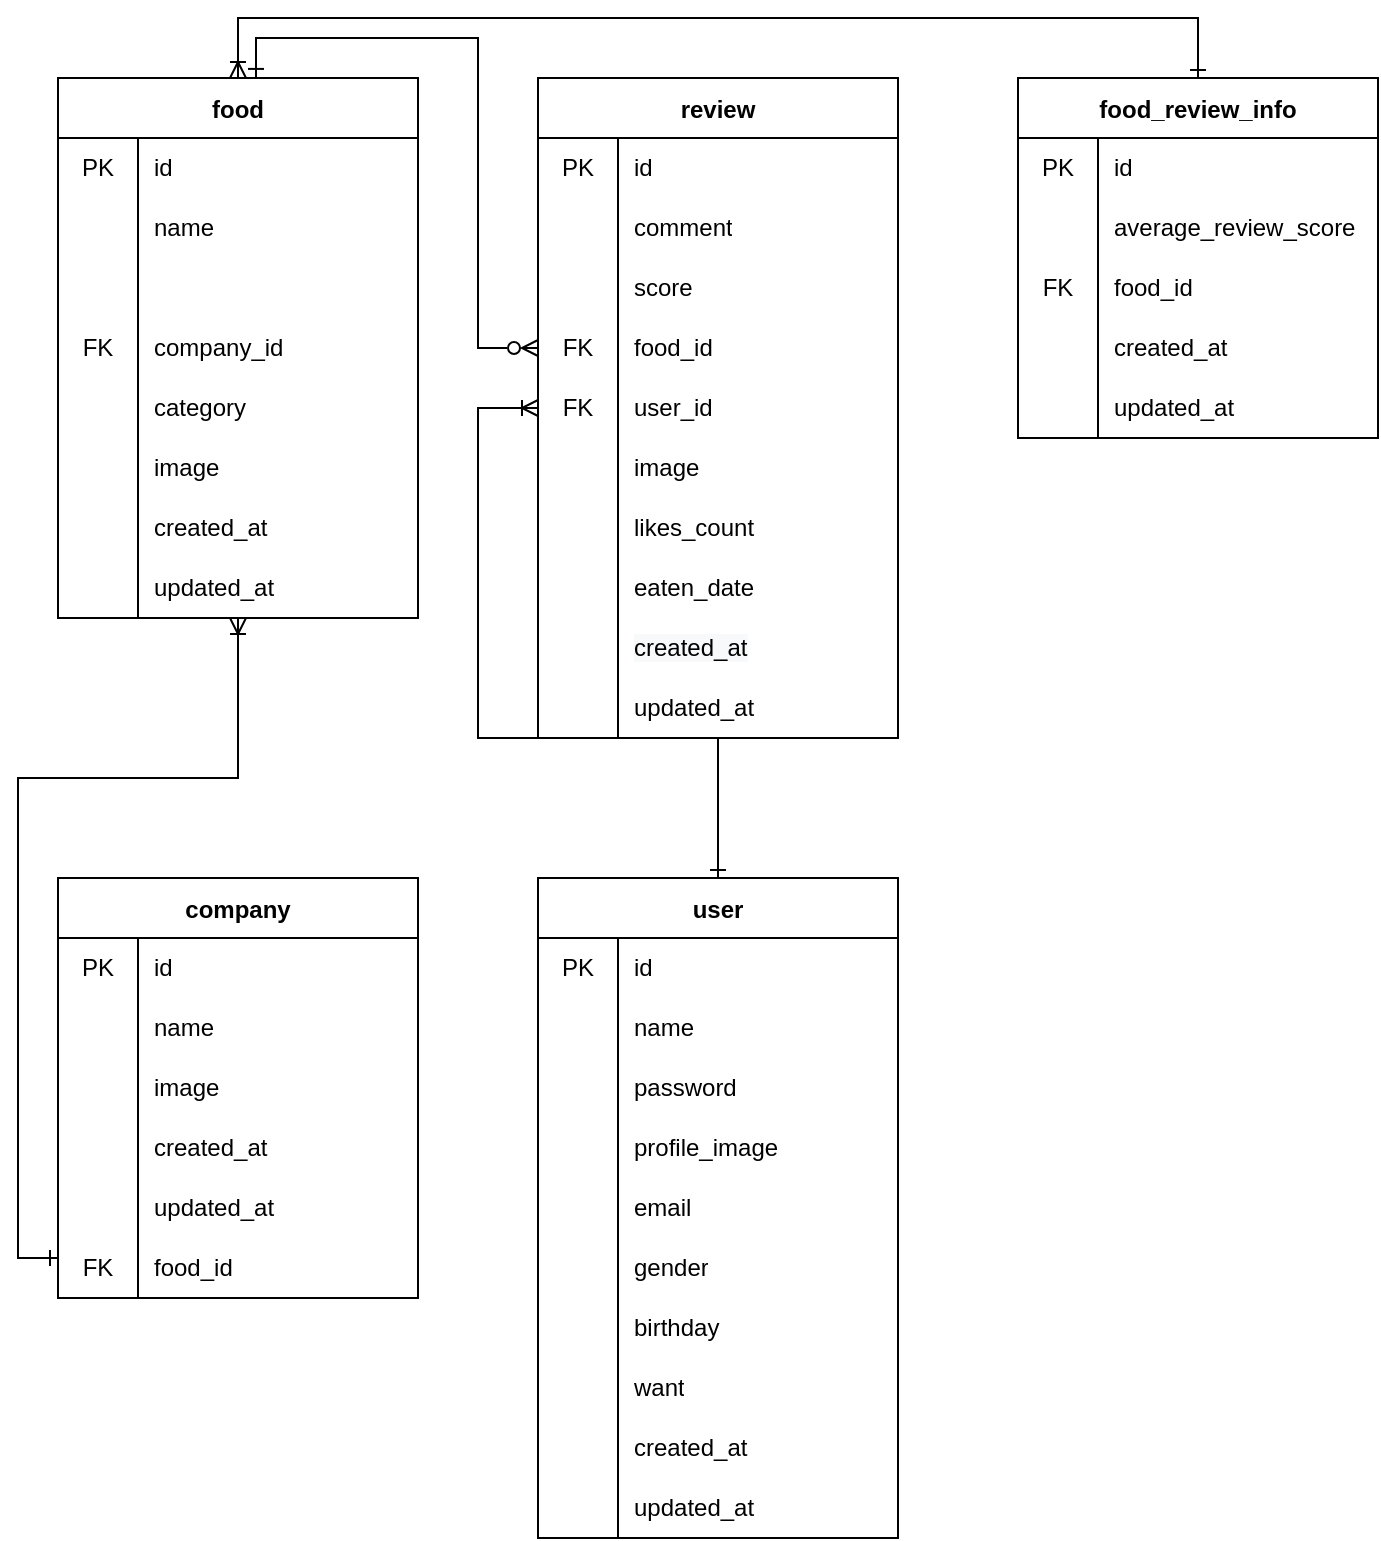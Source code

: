 <mxfile>
    <diagram id="VtJQWgpLsLwjE4KGyv9r" name="페이지-1">
        <mxGraphModel dx="1076" dy="800" grid="1" gridSize="10" guides="1" tooltips="1" connect="1" arrows="1" fold="1" page="1" pageScale="1" pageWidth="1169" pageHeight="827" background="none" math="0" shadow="0">
            <root>
                <mxCell id="0"/>
                <mxCell id="1" parent="0"/>
                <mxCell id="TjO5_9sS9XQUn8M-0InC-188" style="edgeStyle=orthogonalEdgeStyle;rounded=0;orthogonalLoop=1;jettySize=auto;html=1;entryX=0;entryY=0.333;entryDx=0;entryDy=0;entryPerimeter=0;startArrow=ERoneToMany;startFill=0;endArrow=ERone;endFill=0;" parent="1" source="TjO5_9sS9XQUn8M-0InC-1" target="TjO5_9sS9XQUn8M-0InC-67" edge="1">
                    <mxGeometry relative="1" as="geometry">
                        <Array as="points">
                            <mxPoint x="150" y="420"/>
                            <mxPoint x="40" y="420"/>
                            <mxPoint x="40" y="660"/>
                        </Array>
                    </mxGeometry>
                </mxCell>
                <mxCell id="TjO5_9sS9XQUn8M-0InC-189" style="edgeStyle=orthogonalEdgeStyle;rounded=0;orthogonalLoop=1;jettySize=auto;html=1;entryX=0.5;entryY=0;entryDx=0;entryDy=0;startArrow=ERoneToMany;startFill=0;endArrow=ERone;endFill=0;" parent="1" source="TjO5_9sS9XQUn8M-0InC-1" target="TjO5_9sS9XQUn8M-0InC-157" edge="1">
                    <mxGeometry relative="1" as="geometry">
                        <Array as="points">
                            <mxPoint x="150" y="40"/>
                            <mxPoint x="630" y="40"/>
                        </Array>
                    </mxGeometry>
                </mxCell>
                <mxCell id="TjO5_9sS9XQUn8M-0InC-1" value="food" style="shape=table;startSize=30;container=1;collapsible=0;childLayout=tableLayout;fixedRows=1;rowLines=0;fontStyle=1;" parent="1" vertex="1">
                    <mxGeometry x="60" y="70" width="180" height="270" as="geometry"/>
                </mxCell>
                <mxCell id="TjO5_9sS9XQUn8M-0InC-2" value="" style="shape=tableRow;horizontal=0;startSize=0;swimlaneHead=0;swimlaneBody=0;top=0;left=0;bottom=0;right=0;collapsible=0;dropTarget=0;fillColor=none;points=[[0,0.5],[1,0.5]];portConstraint=eastwest;" parent="TjO5_9sS9XQUn8M-0InC-1" vertex="1">
                    <mxGeometry y="30" width="180" height="30" as="geometry"/>
                </mxCell>
                <mxCell id="TjO5_9sS9XQUn8M-0InC-3" value="PK" style="shape=partialRectangle;html=1;whiteSpace=wrap;connectable=0;fillColor=none;top=0;left=0;bottom=0;right=0;overflow=hidden;pointerEvents=1;" parent="TjO5_9sS9XQUn8M-0InC-2" vertex="1">
                    <mxGeometry width="40" height="30" as="geometry">
                        <mxRectangle width="40" height="30" as="alternateBounds"/>
                    </mxGeometry>
                </mxCell>
                <mxCell id="TjO5_9sS9XQUn8M-0InC-4" value="id" style="shape=partialRectangle;html=1;whiteSpace=wrap;connectable=0;fillColor=none;top=0;left=0;bottom=0;right=0;align=left;spacingLeft=6;overflow=hidden;" parent="TjO5_9sS9XQUn8M-0InC-2" vertex="1">
                    <mxGeometry x="40" width="140" height="30" as="geometry">
                        <mxRectangle width="140" height="30" as="alternateBounds"/>
                    </mxGeometry>
                </mxCell>
                <mxCell id="TjO5_9sS9XQUn8M-0InC-5" value="" style="shape=tableRow;horizontal=0;startSize=0;swimlaneHead=0;swimlaneBody=0;top=0;left=0;bottom=0;right=0;collapsible=0;dropTarget=0;fillColor=none;points=[[0,0.5],[1,0.5]];portConstraint=eastwest;" parent="TjO5_9sS9XQUn8M-0InC-1" vertex="1">
                    <mxGeometry y="60" width="180" height="30" as="geometry"/>
                </mxCell>
                <mxCell id="TjO5_9sS9XQUn8M-0InC-6" value="" style="shape=partialRectangle;html=1;whiteSpace=wrap;connectable=0;fillColor=none;top=0;left=0;bottom=0;right=0;overflow=hidden;" parent="TjO5_9sS9XQUn8M-0InC-5" vertex="1">
                    <mxGeometry width="40" height="30" as="geometry">
                        <mxRectangle width="40" height="30" as="alternateBounds"/>
                    </mxGeometry>
                </mxCell>
                <mxCell id="TjO5_9sS9XQUn8M-0InC-7" value="name" style="shape=partialRectangle;html=1;whiteSpace=wrap;connectable=0;fillColor=none;top=0;left=0;bottom=0;right=0;align=left;spacingLeft=6;overflow=hidden;" parent="TjO5_9sS9XQUn8M-0InC-5" vertex="1">
                    <mxGeometry x="40" width="140" height="30" as="geometry">
                        <mxRectangle width="140" height="30" as="alternateBounds"/>
                    </mxGeometry>
                </mxCell>
                <mxCell id="TjO5_9sS9XQUn8M-0InC-8" value="" style="shape=tableRow;horizontal=0;startSize=0;swimlaneHead=0;swimlaneBody=0;top=0;left=0;bottom=0;right=0;collapsible=0;dropTarget=0;fillColor=none;points=[[0,0.5],[1,0.5]];portConstraint=eastwest;" parent="TjO5_9sS9XQUn8M-0InC-1" vertex="1">
                    <mxGeometry y="90" width="180" height="30" as="geometry"/>
                </mxCell>
                <mxCell id="TjO5_9sS9XQUn8M-0InC-9" value="" style="shape=partialRectangle;html=1;whiteSpace=wrap;connectable=0;fillColor=none;top=0;left=0;bottom=0;right=0;overflow=hidden;" parent="TjO5_9sS9XQUn8M-0InC-8" vertex="1">
                    <mxGeometry width="40" height="30" as="geometry">
                        <mxRectangle width="40" height="30" as="alternateBounds"/>
                    </mxGeometry>
                </mxCell>
                <mxCell id="TjO5_9sS9XQUn8M-0InC-10" value="" style="shape=partialRectangle;html=1;whiteSpace=wrap;connectable=0;fillColor=none;top=0;left=0;bottom=0;right=0;align=left;spacingLeft=6;overflow=hidden;" parent="TjO5_9sS9XQUn8M-0InC-8" vertex="1">
                    <mxGeometry x="40" width="140" height="30" as="geometry">
                        <mxRectangle width="140" height="30" as="alternateBounds"/>
                    </mxGeometry>
                </mxCell>
                <mxCell id="TjO5_9sS9XQUn8M-0InC-70" style="shape=tableRow;horizontal=0;startSize=0;swimlaneHead=0;swimlaneBody=0;top=0;left=0;bottom=0;right=0;collapsible=0;dropTarget=0;fillColor=none;points=[[0,0.5],[1,0.5]];portConstraint=eastwest;" parent="TjO5_9sS9XQUn8M-0InC-1" vertex="1">
                    <mxGeometry y="120" width="180" height="30" as="geometry"/>
                </mxCell>
                <mxCell id="TjO5_9sS9XQUn8M-0InC-71" value="FK" style="shape=partialRectangle;html=1;whiteSpace=wrap;connectable=0;fillColor=none;top=0;left=0;bottom=0;right=0;overflow=hidden;" parent="TjO5_9sS9XQUn8M-0InC-70" vertex="1">
                    <mxGeometry width="40" height="30" as="geometry">
                        <mxRectangle width="40" height="30" as="alternateBounds"/>
                    </mxGeometry>
                </mxCell>
                <mxCell id="TjO5_9sS9XQUn8M-0InC-72" value="company_id" style="shape=partialRectangle;html=1;whiteSpace=wrap;connectable=0;fillColor=none;top=0;left=0;bottom=0;right=0;align=left;spacingLeft=6;overflow=hidden;" parent="TjO5_9sS9XQUn8M-0InC-70" vertex="1">
                    <mxGeometry x="40" width="140" height="30" as="geometry">
                        <mxRectangle width="140" height="30" as="alternateBounds"/>
                    </mxGeometry>
                </mxCell>
                <mxCell id="TjO5_9sS9XQUn8M-0InC-148" style="shape=tableRow;horizontal=0;startSize=0;swimlaneHead=0;swimlaneBody=0;top=0;left=0;bottom=0;right=0;collapsible=0;dropTarget=0;fillColor=none;points=[[0,0.5],[1,0.5]];portConstraint=eastwest;" parent="TjO5_9sS9XQUn8M-0InC-1" vertex="1">
                    <mxGeometry y="150" width="180" height="30" as="geometry"/>
                </mxCell>
                <mxCell id="TjO5_9sS9XQUn8M-0InC-149" style="shape=partialRectangle;html=1;whiteSpace=wrap;connectable=0;fillColor=none;top=0;left=0;bottom=0;right=0;overflow=hidden;" parent="TjO5_9sS9XQUn8M-0InC-148" vertex="1">
                    <mxGeometry width="40" height="30" as="geometry">
                        <mxRectangle width="40" height="30" as="alternateBounds"/>
                    </mxGeometry>
                </mxCell>
                <mxCell id="TjO5_9sS9XQUn8M-0InC-150" value="category" style="shape=partialRectangle;html=1;whiteSpace=wrap;connectable=0;fillColor=none;top=0;left=0;bottom=0;right=0;align=left;spacingLeft=6;overflow=hidden;" parent="TjO5_9sS9XQUn8M-0InC-148" vertex="1">
                    <mxGeometry x="40" width="140" height="30" as="geometry">
                        <mxRectangle width="140" height="30" as="alternateBounds"/>
                    </mxGeometry>
                </mxCell>
                <mxCell id="TjO5_9sS9XQUn8M-0InC-39" style="shape=tableRow;horizontal=0;startSize=0;swimlaneHead=0;swimlaneBody=0;top=0;left=0;bottom=0;right=0;collapsible=0;dropTarget=0;fillColor=none;points=[[0,0.5],[1,0.5]];portConstraint=eastwest;" parent="TjO5_9sS9XQUn8M-0InC-1" vertex="1">
                    <mxGeometry y="180" width="180" height="30" as="geometry"/>
                </mxCell>
                <mxCell id="TjO5_9sS9XQUn8M-0InC-40" style="shape=partialRectangle;html=1;whiteSpace=wrap;connectable=0;fillColor=none;top=0;left=0;bottom=0;right=0;overflow=hidden;" parent="TjO5_9sS9XQUn8M-0InC-39" vertex="1">
                    <mxGeometry width="40" height="30" as="geometry">
                        <mxRectangle width="40" height="30" as="alternateBounds"/>
                    </mxGeometry>
                </mxCell>
                <mxCell id="TjO5_9sS9XQUn8M-0InC-41" value="image" style="shape=partialRectangle;html=1;whiteSpace=wrap;connectable=0;fillColor=none;top=0;left=0;bottom=0;right=0;align=left;spacingLeft=6;overflow=hidden;" parent="TjO5_9sS9XQUn8M-0InC-39" vertex="1">
                    <mxGeometry x="40" width="140" height="30" as="geometry">
                        <mxRectangle width="140" height="30" as="alternateBounds"/>
                    </mxGeometry>
                </mxCell>
                <mxCell id="TjO5_9sS9XQUn8M-0InC-42" style="shape=tableRow;horizontal=0;startSize=0;swimlaneHead=0;swimlaneBody=0;top=0;left=0;bottom=0;right=0;collapsible=0;dropTarget=0;fillColor=none;points=[[0,0.5],[1,0.5]];portConstraint=eastwest;" parent="TjO5_9sS9XQUn8M-0InC-1" vertex="1">
                    <mxGeometry y="210" width="180" height="30" as="geometry"/>
                </mxCell>
                <mxCell id="TjO5_9sS9XQUn8M-0InC-43" style="shape=partialRectangle;html=1;whiteSpace=wrap;connectable=0;fillColor=none;top=0;left=0;bottom=0;right=0;overflow=hidden;" parent="TjO5_9sS9XQUn8M-0InC-42" vertex="1">
                    <mxGeometry width="40" height="30" as="geometry">
                        <mxRectangle width="40" height="30" as="alternateBounds"/>
                    </mxGeometry>
                </mxCell>
                <mxCell id="TjO5_9sS9XQUn8M-0InC-44" value="created_at" style="shape=partialRectangle;html=1;whiteSpace=wrap;connectable=0;fillColor=none;top=0;left=0;bottom=0;right=0;align=left;spacingLeft=6;overflow=hidden;" parent="TjO5_9sS9XQUn8M-0InC-42" vertex="1">
                    <mxGeometry x="40" width="140" height="30" as="geometry">
                        <mxRectangle width="140" height="30" as="alternateBounds"/>
                    </mxGeometry>
                </mxCell>
                <mxCell id="TjO5_9sS9XQUn8M-0InC-45" style="shape=tableRow;horizontal=0;startSize=0;swimlaneHead=0;swimlaneBody=0;top=0;left=0;bottom=0;right=0;collapsible=0;dropTarget=0;fillColor=none;points=[[0,0.5],[1,0.5]];portConstraint=eastwest;" parent="TjO5_9sS9XQUn8M-0InC-1" vertex="1">
                    <mxGeometry y="240" width="180" height="30" as="geometry"/>
                </mxCell>
                <mxCell id="TjO5_9sS9XQUn8M-0InC-46" style="shape=partialRectangle;html=1;whiteSpace=wrap;connectable=0;fillColor=none;top=0;left=0;bottom=0;right=0;overflow=hidden;" parent="TjO5_9sS9XQUn8M-0InC-45" vertex="1">
                    <mxGeometry width="40" height="30" as="geometry">
                        <mxRectangle width="40" height="30" as="alternateBounds"/>
                    </mxGeometry>
                </mxCell>
                <mxCell id="TjO5_9sS9XQUn8M-0InC-47" value="updated_at" style="shape=partialRectangle;html=1;whiteSpace=wrap;connectable=0;fillColor=none;top=0;left=0;bottom=0;right=0;align=left;spacingLeft=6;overflow=hidden;" parent="TjO5_9sS9XQUn8M-0InC-45" vertex="1">
                    <mxGeometry x="40" width="140" height="30" as="geometry">
                        <mxRectangle width="140" height="30" as="alternateBounds"/>
                    </mxGeometry>
                </mxCell>
                <mxCell id="TjO5_9sS9XQUn8M-0InC-36" value="" style="shape=tableRow;horizontal=0;startSize=0;swimlaneHead=0;swimlaneBody=0;top=0;left=0;bottom=0;right=0;collapsible=0;dropTarget=0;fillColor=none;points=[[0,0.5],[1,0.5]];portConstraint=eastwest;" parent="1" vertex="1">
                    <mxGeometry x="300" y="190" width="180" height="30" as="geometry"/>
                </mxCell>
                <mxCell id="TjO5_9sS9XQUn8M-0InC-48" value="company" style="shape=table;startSize=30;container=1;collapsible=0;childLayout=tableLayout;fixedRows=1;rowLines=0;fontStyle=1;" parent="1" vertex="1">
                    <mxGeometry x="60" y="470" width="180" height="210" as="geometry"/>
                </mxCell>
                <mxCell id="TjO5_9sS9XQUn8M-0InC-49" value="" style="shape=tableRow;horizontal=0;startSize=0;swimlaneHead=0;swimlaneBody=0;top=0;left=0;bottom=0;right=0;collapsible=0;dropTarget=0;fillColor=none;points=[[0,0.5],[1,0.5]];portConstraint=eastwest;" parent="TjO5_9sS9XQUn8M-0InC-48" vertex="1">
                    <mxGeometry y="30" width="180" height="30" as="geometry"/>
                </mxCell>
                <mxCell id="TjO5_9sS9XQUn8M-0InC-50" value="PK" style="shape=partialRectangle;html=1;whiteSpace=wrap;connectable=0;fillColor=none;top=0;left=0;bottom=0;right=0;overflow=hidden;pointerEvents=1;" parent="TjO5_9sS9XQUn8M-0InC-49" vertex="1">
                    <mxGeometry width="40" height="30" as="geometry">
                        <mxRectangle width="40" height="30" as="alternateBounds"/>
                    </mxGeometry>
                </mxCell>
                <mxCell id="TjO5_9sS9XQUn8M-0InC-51" value="id" style="shape=partialRectangle;html=1;whiteSpace=wrap;connectable=0;fillColor=none;top=0;left=0;bottom=0;right=0;align=left;spacingLeft=6;overflow=hidden;" parent="TjO5_9sS9XQUn8M-0InC-49" vertex="1">
                    <mxGeometry x="40" width="140" height="30" as="geometry">
                        <mxRectangle width="140" height="30" as="alternateBounds"/>
                    </mxGeometry>
                </mxCell>
                <mxCell id="TjO5_9sS9XQUn8M-0InC-52" value="" style="shape=tableRow;horizontal=0;startSize=0;swimlaneHead=0;swimlaneBody=0;top=0;left=0;bottom=0;right=0;collapsible=0;dropTarget=0;fillColor=none;points=[[0,0.5],[1,0.5]];portConstraint=eastwest;" parent="TjO5_9sS9XQUn8M-0InC-48" vertex="1">
                    <mxGeometry y="60" width="180" height="30" as="geometry"/>
                </mxCell>
                <mxCell id="TjO5_9sS9XQUn8M-0InC-53" value="" style="shape=partialRectangle;html=1;whiteSpace=wrap;connectable=0;fillColor=none;top=0;left=0;bottom=0;right=0;overflow=hidden;" parent="TjO5_9sS9XQUn8M-0InC-52" vertex="1">
                    <mxGeometry width="40" height="30" as="geometry">
                        <mxRectangle width="40" height="30" as="alternateBounds"/>
                    </mxGeometry>
                </mxCell>
                <mxCell id="TjO5_9sS9XQUn8M-0InC-54" value="name" style="shape=partialRectangle;html=1;whiteSpace=wrap;connectable=0;fillColor=none;top=0;left=0;bottom=0;right=0;align=left;spacingLeft=6;overflow=hidden;" parent="TjO5_9sS9XQUn8M-0InC-52" vertex="1">
                    <mxGeometry x="40" width="140" height="30" as="geometry">
                        <mxRectangle width="140" height="30" as="alternateBounds"/>
                    </mxGeometry>
                </mxCell>
                <mxCell id="TjO5_9sS9XQUn8M-0InC-58" style="shape=tableRow;horizontal=0;startSize=0;swimlaneHead=0;swimlaneBody=0;top=0;left=0;bottom=0;right=0;collapsible=0;dropTarget=0;fillColor=none;points=[[0,0.5],[1,0.5]];portConstraint=eastwest;" parent="TjO5_9sS9XQUn8M-0InC-48" vertex="1">
                    <mxGeometry y="90" width="180" height="30" as="geometry"/>
                </mxCell>
                <mxCell id="TjO5_9sS9XQUn8M-0InC-59" style="shape=partialRectangle;html=1;whiteSpace=wrap;connectable=0;fillColor=none;top=0;left=0;bottom=0;right=0;overflow=hidden;" parent="TjO5_9sS9XQUn8M-0InC-58" vertex="1">
                    <mxGeometry width="40" height="30" as="geometry">
                        <mxRectangle width="40" height="30" as="alternateBounds"/>
                    </mxGeometry>
                </mxCell>
                <mxCell id="TjO5_9sS9XQUn8M-0InC-60" value="image" style="shape=partialRectangle;html=1;whiteSpace=wrap;connectable=0;fillColor=none;top=0;left=0;bottom=0;right=0;align=left;spacingLeft=6;overflow=hidden;" parent="TjO5_9sS9XQUn8M-0InC-58" vertex="1">
                    <mxGeometry x="40" width="140" height="30" as="geometry">
                        <mxRectangle width="140" height="30" as="alternateBounds"/>
                    </mxGeometry>
                </mxCell>
                <mxCell id="TjO5_9sS9XQUn8M-0InC-61" style="shape=tableRow;horizontal=0;startSize=0;swimlaneHead=0;swimlaneBody=0;top=0;left=0;bottom=0;right=0;collapsible=0;dropTarget=0;fillColor=none;points=[[0,0.5],[1,0.5]];portConstraint=eastwest;" parent="TjO5_9sS9XQUn8M-0InC-48" vertex="1">
                    <mxGeometry y="120" width="180" height="30" as="geometry"/>
                </mxCell>
                <mxCell id="TjO5_9sS9XQUn8M-0InC-62" style="shape=partialRectangle;html=1;whiteSpace=wrap;connectable=0;fillColor=none;top=0;left=0;bottom=0;right=0;overflow=hidden;" parent="TjO5_9sS9XQUn8M-0InC-61" vertex="1">
                    <mxGeometry width="40" height="30" as="geometry">
                        <mxRectangle width="40" height="30" as="alternateBounds"/>
                    </mxGeometry>
                </mxCell>
                <mxCell id="TjO5_9sS9XQUn8M-0InC-63" value="created_at" style="shape=partialRectangle;html=1;whiteSpace=wrap;connectable=0;fillColor=none;top=0;left=0;bottom=0;right=0;align=left;spacingLeft=6;overflow=hidden;" parent="TjO5_9sS9XQUn8M-0InC-61" vertex="1">
                    <mxGeometry x="40" width="140" height="30" as="geometry">
                        <mxRectangle width="140" height="30" as="alternateBounds"/>
                    </mxGeometry>
                </mxCell>
                <mxCell id="TjO5_9sS9XQUn8M-0InC-64" style="shape=tableRow;horizontal=0;startSize=0;swimlaneHead=0;swimlaneBody=0;top=0;left=0;bottom=0;right=0;collapsible=0;dropTarget=0;fillColor=none;points=[[0,0.5],[1,0.5]];portConstraint=eastwest;" parent="TjO5_9sS9XQUn8M-0InC-48" vertex="1">
                    <mxGeometry y="150" width="180" height="30" as="geometry"/>
                </mxCell>
                <mxCell id="TjO5_9sS9XQUn8M-0InC-65" style="shape=partialRectangle;html=1;whiteSpace=wrap;connectable=0;fillColor=none;top=0;left=0;bottom=0;right=0;overflow=hidden;" parent="TjO5_9sS9XQUn8M-0InC-64" vertex="1">
                    <mxGeometry width="40" height="30" as="geometry">
                        <mxRectangle width="40" height="30" as="alternateBounds"/>
                    </mxGeometry>
                </mxCell>
                <mxCell id="TjO5_9sS9XQUn8M-0InC-66" value="updated_at" style="shape=partialRectangle;html=1;whiteSpace=wrap;connectable=0;fillColor=none;top=0;left=0;bottom=0;right=0;align=left;spacingLeft=6;overflow=hidden;" parent="TjO5_9sS9XQUn8M-0InC-64" vertex="1">
                    <mxGeometry x="40" width="140" height="30" as="geometry">
                        <mxRectangle width="140" height="30" as="alternateBounds"/>
                    </mxGeometry>
                </mxCell>
                <mxCell id="TjO5_9sS9XQUn8M-0InC-67" style="shape=tableRow;horizontal=0;startSize=0;swimlaneHead=0;swimlaneBody=0;top=0;left=0;bottom=0;right=0;collapsible=0;dropTarget=0;fillColor=none;points=[[0,0.5],[1,0.5]];portConstraint=eastwest;" parent="TjO5_9sS9XQUn8M-0InC-48" vertex="1">
                    <mxGeometry y="180" width="180" height="30" as="geometry"/>
                </mxCell>
                <mxCell id="TjO5_9sS9XQUn8M-0InC-68" value="FK" style="shape=partialRectangle;html=1;whiteSpace=wrap;connectable=0;fillColor=none;top=0;left=0;bottom=0;right=0;overflow=hidden;" parent="TjO5_9sS9XQUn8M-0InC-67" vertex="1">
                    <mxGeometry width="40" height="30" as="geometry">
                        <mxRectangle width="40" height="30" as="alternateBounds"/>
                    </mxGeometry>
                </mxCell>
                <mxCell id="TjO5_9sS9XQUn8M-0InC-69" value="food_id" style="shape=partialRectangle;html=1;whiteSpace=wrap;connectable=0;fillColor=none;top=0;left=0;bottom=0;right=0;align=left;spacingLeft=6;overflow=hidden;" parent="TjO5_9sS9XQUn8M-0InC-67" vertex="1">
                    <mxGeometry x="40" width="140" height="30" as="geometry">
                        <mxRectangle width="140" height="30" as="alternateBounds"/>
                    </mxGeometry>
                </mxCell>
                <mxCell id="TjO5_9sS9XQUn8M-0InC-185" style="edgeStyle=orthogonalEdgeStyle;rounded=0;orthogonalLoop=1;jettySize=auto;html=1;startArrow=ERone;startFill=0;endArrow=ERoneToMany;endFill=0;" parent="1" source="TjO5_9sS9XQUn8M-0InC-95" target="TjO5_9sS9XQUn8M-0InC-139" edge="1">
                    <mxGeometry relative="1" as="geometry">
                        <Array as="points">
                            <mxPoint x="390" y="400"/>
                            <mxPoint x="270" y="400"/>
                            <mxPoint x="270" y="235"/>
                        </Array>
                    </mxGeometry>
                </mxCell>
                <mxCell id="TjO5_9sS9XQUn8M-0InC-95" value="user" style="shape=table;startSize=30;container=1;collapsible=0;childLayout=tableLayout;fixedRows=1;rowLines=0;fontStyle=1;" parent="1" vertex="1">
                    <mxGeometry x="300" y="470" width="180" height="330" as="geometry"/>
                </mxCell>
                <mxCell id="TjO5_9sS9XQUn8M-0InC-96" value="" style="shape=tableRow;horizontal=0;startSize=0;swimlaneHead=0;swimlaneBody=0;top=0;left=0;bottom=0;right=0;collapsible=0;dropTarget=0;fillColor=none;points=[[0,0.5],[1,0.5]];portConstraint=eastwest;" parent="TjO5_9sS9XQUn8M-0InC-95" vertex="1">
                    <mxGeometry y="30" width="180" height="30" as="geometry"/>
                </mxCell>
                <mxCell id="TjO5_9sS9XQUn8M-0InC-97" value="PK" style="shape=partialRectangle;html=1;whiteSpace=wrap;connectable=0;fillColor=none;top=0;left=0;bottom=0;right=0;overflow=hidden;pointerEvents=1;" parent="TjO5_9sS9XQUn8M-0InC-96" vertex="1">
                    <mxGeometry width="40" height="30" as="geometry">
                        <mxRectangle width="40" height="30" as="alternateBounds"/>
                    </mxGeometry>
                </mxCell>
                <mxCell id="TjO5_9sS9XQUn8M-0InC-98" value="id" style="shape=partialRectangle;html=1;whiteSpace=wrap;connectable=0;fillColor=none;top=0;left=0;bottom=0;right=0;align=left;spacingLeft=6;overflow=hidden;" parent="TjO5_9sS9XQUn8M-0InC-96" vertex="1">
                    <mxGeometry x="40" width="140" height="30" as="geometry">
                        <mxRectangle width="140" height="30" as="alternateBounds"/>
                    </mxGeometry>
                </mxCell>
                <mxCell id="TjO5_9sS9XQUn8M-0InC-99" value="" style="shape=tableRow;horizontal=0;startSize=0;swimlaneHead=0;swimlaneBody=0;top=0;left=0;bottom=0;right=0;collapsible=0;dropTarget=0;fillColor=none;points=[[0,0.5],[1,0.5]];portConstraint=eastwest;" parent="TjO5_9sS9XQUn8M-0InC-95" vertex="1">
                    <mxGeometry y="60" width="180" height="30" as="geometry"/>
                </mxCell>
                <mxCell id="TjO5_9sS9XQUn8M-0InC-100" value="" style="shape=partialRectangle;html=1;whiteSpace=wrap;connectable=0;fillColor=none;top=0;left=0;bottom=0;right=0;overflow=hidden;" parent="TjO5_9sS9XQUn8M-0InC-99" vertex="1">
                    <mxGeometry width="40" height="30" as="geometry">
                        <mxRectangle width="40" height="30" as="alternateBounds"/>
                    </mxGeometry>
                </mxCell>
                <mxCell id="TjO5_9sS9XQUn8M-0InC-101" value="name" style="shape=partialRectangle;html=1;whiteSpace=wrap;connectable=0;fillColor=none;top=0;left=0;bottom=0;right=0;align=left;spacingLeft=6;overflow=hidden;" parent="TjO5_9sS9XQUn8M-0InC-99" vertex="1">
                    <mxGeometry x="40" width="140" height="30" as="geometry">
                        <mxRectangle width="140" height="30" as="alternateBounds"/>
                    </mxGeometry>
                </mxCell>
                <mxCell id="TjO5_9sS9XQUn8M-0InC-102" value="" style="shape=tableRow;horizontal=0;startSize=0;swimlaneHead=0;swimlaneBody=0;top=0;left=0;bottom=0;right=0;collapsible=0;dropTarget=0;fillColor=none;points=[[0,0.5],[1,0.5]];portConstraint=eastwest;" parent="TjO5_9sS9XQUn8M-0InC-95" vertex="1">
                    <mxGeometry y="90" width="180" height="30" as="geometry"/>
                </mxCell>
                <mxCell id="TjO5_9sS9XQUn8M-0InC-103" value="" style="shape=partialRectangle;html=1;whiteSpace=wrap;connectable=0;fillColor=none;top=0;left=0;bottom=0;right=0;overflow=hidden;" parent="TjO5_9sS9XQUn8M-0InC-102" vertex="1">
                    <mxGeometry width="40" height="30" as="geometry">
                        <mxRectangle width="40" height="30" as="alternateBounds"/>
                    </mxGeometry>
                </mxCell>
                <mxCell id="TjO5_9sS9XQUn8M-0InC-104" value="password" style="shape=partialRectangle;html=1;whiteSpace=wrap;connectable=0;fillColor=none;top=0;left=0;bottom=0;right=0;align=left;spacingLeft=6;overflow=hidden;" parent="TjO5_9sS9XQUn8M-0InC-102" vertex="1">
                    <mxGeometry x="40" width="140" height="30" as="geometry">
                        <mxRectangle width="140" height="30" as="alternateBounds"/>
                    </mxGeometry>
                </mxCell>
                <mxCell id="TjO5_9sS9XQUn8M-0InC-108" style="shape=tableRow;horizontal=0;startSize=0;swimlaneHead=0;swimlaneBody=0;top=0;left=0;bottom=0;right=0;collapsible=0;dropTarget=0;fillColor=none;points=[[0,0.5],[1,0.5]];portConstraint=eastwest;" parent="TjO5_9sS9XQUn8M-0InC-95" vertex="1">
                    <mxGeometry y="120" width="180" height="30" as="geometry"/>
                </mxCell>
                <mxCell id="TjO5_9sS9XQUn8M-0InC-109" style="shape=partialRectangle;html=1;whiteSpace=wrap;connectable=0;fillColor=none;top=0;left=0;bottom=0;right=0;overflow=hidden;" parent="TjO5_9sS9XQUn8M-0InC-108" vertex="1">
                    <mxGeometry width="40" height="30" as="geometry">
                        <mxRectangle width="40" height="30" as="alternateBounds"/>
                    </mxGeometry>
                </mxCell>
                <mxCell id="TjO5_9sS9XQUn8M-0InC-110" value="profile_image" style="shape=partialRectangle;html=1;whiteSpace=wrap;connectable=0;fillColor=none;top=0;left=0;bottom=0;right=0;align=left;spacingLeft=6;overflow=hidden;" parent="TjO5_9sS9XQUn8M-0InC-108" vertex="1">
                    <mxGeometry x="40" width="140" height="30" as="geometry">
                        <mxRectangle width="140" height="30" as="alternateBounds"/>
                    </mxGeometry>
                </mxCell>
                <mxCell id="TjO5_9sS9XQUn8M-0InC-120" style="shape=tableRow;horizontal=0;startSize=0;swimlaneHead=0;swimlaneBody=0;top=0;left=0;bottom=0;right=0;collapsible=0;dropTarget=0;fillColor=none;points=[[0,0.5],[1,0.5]];portConstraint=eastwest;" parent="TjO5_9sS9XQUn8M-0InC-95" vertex="1">
                    <mxGeometry y="150" width="180" height="30" as="geometry"/>
                </mxCell>
                <mxCell id="TjO5_9sS9XQUn8M-0InC-121" style="shape=partialRectangle;html=1;whiteSpace=wrap;connectable=0;fillColor=none;top=0;left=0;bottom=0;right=0;overflow=hidden;" parent="TjO5_9sS9XQUn8M-0InC-120" vertex="1">
                    <mxGeometry width="40" height="30" as="geometry">
                        <mxRectangle width="40" height="30" as="alternateBounds"/>
                    </mxGeometry>
                </mxCell>
                <mxCell id="TjO5_9sS9XQUn8M-0InC-122" value="email" style="shape=partialRectangle;html=1;whiteSpace=wrap;connectable=0;fillColor=none;top=0;left=0;bottom=0;right=0;align=left;spacingLeft=6;overflow=hidden;" parent="TjO5_9sS9XQUn8M-0InC-120" vertex="1">
                    <mxGeometry x="40" width="140" height="30" as="geometry">
                        <mxRectangle width="140" height="30" as="alternateBounds"/>
                    </mxGeometry>
                </mxCell>
                <mxCell id="TjO5_9sS9XQUn8M-0InC-117" style="shape=tableRow;horizontal=0;startSize=0;swimlaneHead=0;swimlaneBody=0;top=0;left=0;bottom=0;right=0;collapsible=0;dropTarget=0;fillColor=none;points=[[0,0.5],[1,0.5]];portConstraint=eastwest;" parent="TjO5_9sS9XQUn8M-0InC-95" vertex="1">
                    <mxGeometry y="180" width="180" height="30" as="geometry"/>
                </mxCell>
                <mxCell id="TjO5_9sS9XQUn8M-0InC-118" style="shape=partialRectangle;html=1;whiteSpace=wrap;connectable=0;fillColor=none;top=0;left=0;bottom=0;right=0;overflow=hidden;" parent="TjO5_9sS9XQUn8M-0InC-117" vertex="1">
                    <mxGeometry width="40" height="30" as="geometry">
                        <mxRectangle width="40" height="30" as="alternateBounds"/>
                    </mxGeometry>
                </mxCell>
                <mxCell id="TjO5_9sS9XQUn8M-0InC-119" value="gender" style="shape=partialRectangle;html=1;whiteSpace=wrap;connectable=0;fillColor=none;top=0;left=0;bottom=0;right=0;align=left;spacingLeft=6;overflow=hidden;" parent="TjO5_9sS9XQUn8M-0InC-117" vertex="1">
                    <mxGeometry x="40" width="140" height="30" as="geometry">
                        <mxRectangle width="140" height="30" as="alternateBounds"/>
                    </mxGeometry>
                </mxCell>
                <mxCell id="TjO5_9sS9XQUn8M-0InC-123" style="shape=tableRow;horizontal=0;startSize=0;swimlaneHead=0;swimlaneBody=0;top=0;left=0;bottom=0;right=0;collapsible=0;dropTarget=0;fillColor=none;points=[[0,0.5],[1,0.5]];portConstraint=eastwest;" parent="TjO5_9sS9XQUn8M-0InC-95" vertex="1">
                    <mxGeometry y="210" width="180" height="30" as="geometry"/>
                </mxCell>
                <mxCell id="TjO5_9sS9XQUn8M-0InC-124" style="shape=partialRectangle;html=1;whiteSpace=wrap;connectable=0;fillColor=none;top=0;left=0;bottom=0;right=0;overflow=hidden;" parent="TjO5_9sS9XQUn8M-0InC-123" vertex="1">
                    <mxGeometry width="40" height="30" as="geometry">
                        <mxRectangle width="40" height="30" as="alternateBounds"/>
                    </mxGeometry>
                </mxCell>
                <mxCell id="TjO5_9sS9XQUn8M-0InC-125" value="birthday" style="shape=partialRectangle;html=1;whiteSpace=wrap;connectable=0;fillColor=none;top=0;left=0;bottom=0;right=0;align=left;spacingLeft=6;overflow=hidden;" parent="TjO5_9sS9XQUn8M-0InC-123" vertex="1">
                    <mxGeometry x="40" width="140" height="30" as="geometry">
                        <mxRectangle width="140" height="30" as="alternateBounds"/>
                    </mxGeometry>
                </mxCell>
                <mxCell id="TjO5_9sS9XQUn8M-0InC-193" style="shape=tableRow;horizontal=0;startSize=0;swimlaneHead=0;swimlaneBody=0;top=0;left=0;bottom=0;right=0;collapsible=0;dropTarget=0;fillColor=none;points=[[0,0.5],[1,0.5]];portConstraint=eastwest;" parent="TjO5_9sS9XQUn8M-0InC-95" vertex="1">
                    <mxGeometry y="240" width="180" height="30" as="geometry"/>
                </mxCell>
                <mxCell id="TjO5_9sS9XQUn8M-0InC-194" style="shape=partialRectangle;html=1;whiteSpace=wrap;connectable=0;fillColor=none;top=0;left=0;bottom=0;right=0;overflow=hidden;" parent="TjO5_9sS9XQUn8M-0InC-193" vertex="1">
                    <mxGeometry width="40" height="30" as="geometry">
                        <mxRectangle width="40" height="30" as="alternateBounds"/>
                    </mxGeometry>
                </mxCell>
                <mxCell id="TjO5_9sS9XQUn8M-0InC-195" value="want" style="shape=partialRectangle;html=1;whiteSpace=wrap;connectable=0;fillColor=none;top=0;left=0;bottom=0;right=0;align=left;spacingLeft=6;overflow=hidden;" parent="TjO5_9sS9XQUn8M-0InC-193" vertex="1">
                    <mxGeometry x="40" width="140" height="30" as="geometry">
                        <mxRectangle width="140" height="30" as="alternateBounds"/>
                    </mxGeometry>
                </mxCell>
                <mxCell id="TjO5_9sS9XQUn8M-0InC-111" style="shape=tableRow;horizontal=0;startSize=0;swimlaneHead=0;swimlaneBody=0;top=0;left=0;bottom=0;right=0;collapsible=0;dropTarget=0;fillColor=none;points=[[0,0.5],[1,0.5]];portConstraint=eastwest;" parent="TjO5_9sS9XQUn8M-0InC-95" vertex="1">
                    <mxGeometry y="270" width="180" height="30" as="geometry"/>
                </mxCell>
                <mxCell id="TjO5_9sS9XQUn8M-0InC-112" style="shape=partialRectangle;html=1;whiteSpace=wrap;connectable=0;fillColor=none;top=0;left=0;bottom=0;right=0;overflow=hidden;" parent="TjO5_9sS9XQUn8M-0InC-111" vertex="1">
                    <mxGeometry width="40" height="30" as="geometry">
                        <mxRectangle width="40" height="30" as="alternateBounds"/>
                    </mxGeometry>
                </mxCell>
                <mxCell id="TjO5_9sS9XQUn8M-0InC-113" value="created_at" style="shape=partialRectangle;html=1;whiteSpace=wrap;connectable=0;fillColor=none;top=0;left=0;bottom=0;right=0;align=left;spacingLeft=6;overflow=hidden;" parent="TjO5_9sS9XQUn8M-0InC-111" vertex="1">
                    <mxGeometry x="40" width="140" height="30" as="geometry">
                        <mxRectangle width="140" height="30" as="alternateBounds"/>
                    </mxGeometry>
                </mxCell>
                <mxCell id="TjO5_9sS9XQUn8M-0InC-114" style="shape=tableRow;horizontal=0;startSize=0;swimlaneHead=0;swimlaneBody=0;top=0;left=0;bottom=0;right=0;collapsible=0;dropTarget=0;fillColor=none;points=[[0,0.5],[1,0.5]];portConstraint=eastwest;" parent="TjO5_9sS9XQUn8M-0InC-95" vertex="1">
                    <mxGeometry y="300" width="180" height="30" as="geometry"/>
                </mxCell>
                <mxCell id="TjO5_9sS9XQUn8M-0InC-115" style="shape=partialRectangle;html=1;whiteSpace=wrap;connectable=0;fillColor=none;top=0;left=0;bottom=0;right=0;overflow=hidden;" parent="TjO5_9sS9XQUn8M-0InC-114" vertex="1">
                    <mxGeometry width="40" height="30" as="geometry">
                        <mxRectangle width="40" height="30" as="alternateBounds"/>
                    </mxGeometry>
                </mxCell>
                <mxCell id="TjO5_9sS9XQUn8M-0InC-116" value="updated_at" style="shape=partialRectangle;html=1;whiteSpace=wrap;connectable=0;fillColor=none;top=0;left=0;bottom=0;right=0;align=left;spacingLeft=6;overflow=hidden;" parent="TjO5_9sS9XQUn8M-0InC-114" vertex="1">
                    <mxGeometry x="40" width="140" height="30" as="geometry">
                        <mxRectangle width="140" height="30" as="alternateBounds"/>
                    </mxGeometry>
                </mxCell>
                <mxCell id="TjO5_9sS9XQUn8M-0InC-126" value="review" style="shape=table;startSize=30;container=1;collapsible=0;childLayout=tableLayout;fixedRows=1;rowLines=0;fontStyle=1;" parent="1" vertex="1">
                    <mxGeometry x="300" y="70" width="180" height="330" as="geometry"/>
                </mxCell>
                <mxCell id="TjO5_9sS9XQUn8M-0InC-127" value="" style="shape=tableRow;horizontal=0;startSize=0;swimlaneHead=0;swimlaneBody=0;top=0;left=0;bottom=0;right=0;collapsible=0;dropTarget=0;fillColor=none;points=[[0,0.5],[1,0.5]];portConstraint=eastwest;" parent="TjO5_9sS9XQUn8M-0InC-126" vertex="1">
                    <mxGeometry y="30" width="180" height="30" as="geometry"/>
                </mxCell>
                <mxCell id="TjO5_9sS9XQUn8M-0InC-128" value="PK" style="shape=partialRectangle;html=1;whiteSpace=wrap;connectable=0;fillColor=none;top=0;left=0;bottom=0;right=0;overflow=hidden;pointerEvents=1;" parent="TjO5_9sS9XQUn8M-0InC-127" vertex="1">
                    <mxGeometry width="40" height="30" as="geometry">
                        <mxRectangle width="40" height="30" as="alternateBounds"/>
                    </mxGeometry>
                </mxCell>
                <mxCell id="TjO5_9sS9XQUn8M-0InC-129" value="id" style="shape=partialRectangle;html=1;whiteSpace=wrap;connectable=0;fillColor=none;top=0;left=0;bottom=0;right=0;align=left;spacingLeft=6;overflow=hidden;" parent="TjO5_9sS9XQUn8M-0InC-127" vertex="1">
                    <mxGeometry x="40" width="140" height="30" as="geometry">
                        <mxRectangle width="140" height="30" as="alternateBounds"/>
                    </mxGeometry>
                </mxCell>
                <mxCell id="TjO5_9sS9XQUn8M-0InC-130" value="" style="shape=tableRow;horizontal=0;startSize=0;swimlaneHead=0;swimlaneBody=0;top=0;left=0;bottom=0;right=0;collapsible=0;dropTarget=0;fillColor=none;points=[[0,0.5],[1,0.5]];portConstraint=eastwest;" parent="TjO5_9sS9XQUn8M-0InC-126" vertex="1">
                    <mxGeometry y="60" width="180" height="30" as="geometry"/>
                </mxCell>
                <mxCell id="TjO5_9sS9XQUn8M-0InC-131" value="" style="shape=partialRectangle;html=1;whiteSpace=wrap;connectable=0;fillColor=none;top=0;left=0;bottom=0;right=0;overflow=hidden;" parent="TjO5_9sS9XQUn8M-0InC-130" vertex="1">
                    <mxGeometry width="40" height="30" as="geometry">
                        <mxRectangle width="40" height="30" as="alternateBounds"/>
                    </mxGeometry>
                </mxCell>
                <mxCell id="TjO5_9sS9XQUn8M-0InC-132" value="comment" style="shape=partialRectangle;html=1;whiteSpace=wrap;connectable=0;fillColor=none;top=0;left=0;bottom=0;right=0;align=left;spacingLeft=6;overflow=hidden;" parent="TjO5_9sS9XQUn8M-0InC-130" vertex="1">
                    <mxGeometry x="40" width="140" height="30" as="geometry">
                        <mxRectangle width="140" height="30" as="alternateBounds"/>
                    </mxGeometry>
                </mxCell>
                <mxCell id="TjO5_9sS9XQUn8M-0InC-133" value="" style="shape=tableRow;horizontal=0;startSize=0;swimlaneHead=0;swimlaneBody=0;top=0;left=0;bottom=0;right=0;collapsible=0;dropTarget=0;fillColor=none;points=[[0,0.5],[1,0.5]];portConstraint=eastwest;" parent="TjO5_9sS9XQUn8M-0InC-126" vertex="1">
                    <mxGeometry y="90" width="180" height="30" as="geometry"/>
                </mxCell>
                <mxCell id="TjO5_9sS9XQUn8M-0InC-134" value="" style="shape=partialRectangle;html=1;whiteSpace=wrap;connectable=0;fillColor=none;top=0;left=0;bottom=0;right=0;overflow=hidden;" parent="TjO5_9sS9XQUn8M-0InC-133" vertex="1">
                    <mxGeometry width="40" height="30" as="geometry">
                        <mxRectangle width="40" height="30" as="alternateBounds"/>
                    </mxGeometry>
                </mxCell>
                <mxCell id="TjO5_9sS9XQUn8M-0InC-135" value="score" style="shape=partialRectangle;html=1;whiteSpace=wrap;connectable=0;fillColor=none;top=0;left=0;bottom=0;right=0;align=left;spacingLeft=6;overflow=hidden;" parent="TjO5_9sS9XQUn8M-0InC-133" vertex="1">
                    <mxGeometry x="40" width="140" height="30" as="geometry">
                        <mxRectangle width="140" height="30" as="alternateBounds"/>
                    </mxGeometry>
                </mxCell>
                <mxCell id="TjO5_9sS9XQUn8M-0InC-136" style="shape=tableRow;horizontal=0;startSize=0;swimlaneHead=0;swimlaneBody=0;top=0;left=0;bottom=0;right=0;collapsible=0;dropTarget=0;fillColor=none;points=[[0,0.5],[1,0.5]];portConstraint=eastwest;" parent="TjO5_9sS9XQUn8M-0InC-126" vertex="1">
                    <mxGeometry y="120" width="180" height="30" as="geometry"/>
                </mxCell>
                <mxCell id="TjO5_9sS9XQUn8M-0InC-137" value="FK" style="shape=partialRectangle;html=1;whiteSpace=wrap;connectable=0;fillColor=none;top=0;left=0;bottom=0;right=0;overflow=hidden;" parent="TjO5_9sS9XQUn8M-0InC-136" vertex="1">
                    <mxGeometry width="40" height="30" as="geometry">
                        <mxRectangle width="40" height="30" as="alternateBounds"/>
                    </mxGeometry>
                </mxCell>
                <mxCell id="TjO5_9sS9XQUn8M-0InC-138" value="food_id" style="shape=partialRectangle;html=1;whiteSpace=wrap;connectable=0;fillColor=none;top=0;left=0;bottom=0;right=0;align=left;spacingLeft=6;overflow=hidden;" parent="TjO5_9sS9XQUn8M-0InC-136" vertex="1">
                    <mxGeometry x="40" width="140" height="30" as="geometry">
                        <mxRectangle width="140" height="30" as="alternateBounds"/>
                    </mxGeometry>
                </mxCell>
                <mxCell id="TjO5_9sS9XQUn8M-0InC-139" style="shape=tableRow;horizontal=0;startSize=0;swimlaneHead=0;swimlaneBody=0;top=0;left=0;bottom=0;right=0;collapsible=0;dropTarget=0;fillColor=none;points=[[0,0.5],[1,0.5]];portConstraint=eastwest;" parent="TjO5_9sS9XQUn8M-0InC-126" vertex="1">
                    <mxGeometry y="150" width="180" height="30" as="geometry"/>
                </mxCell>
                <mxCell id="TjO5_9sS9XQUn8M-0InC-140" value="FK" style="shape=partialRectangle;html=1;whiteSpace=wrap;connectable=0;fillColor=none;top=0;left=0;bottom=0;right=0;overflow=hidden;" parent="TjO5_9sS9XQUn8M-0InC-139" vertex="1">
                    <mxGeometry width="40" height="30" as="geometry">
                        <mxRectangle width="40" height="30" as="alternateBounds"/>
                    </mxGeometry>
                </mxCell>
                <mxCell id="TjO5_9sS9XQUn8M-0InC-141" value="user_id" style="shape=partialRectangle;html=1;whiteSpace=wrap;connectable=0;fillColor=none;top=0;left=0;bottom=0;right=0;align=left;spacingLeft=6;overflow=hidden;" parent="TjO5_9sS9XQUn8M-0InC-139" vertex="1">
                    <mxGeometry x="40" width="140" height="30" as="geometry">
                        <mxRectangle width="140" height="30" as="alternateBounds"/>
                    </mxGeometry>
                </mxCell>
                <mxCell id="TjO5_9sS9XQUn8M-0InC-154" style="shape=tableRow;horizontal=0;startSize=0;swimlaneHead=0;swimlaneBody=0;top=0;left=0;bottom=0;right=0;collapsible=0;dropTarget=0;fillColor=none;points=[[0,0.5],[1,0.5]];portConstraint=eastwest;" parent="TjO5_9sS9XQUn8M-0InC-126" vertex="1">
                    <mxGeometry y="180" width="180" height="30" as="geometry"/>
                </mxCell>
                <mxCell id="TjO5_9sS9XQUn8M-0InC-155" style="shape=partialRectangle;html=1;whiteSpace=wrap;connectable=0;fillColor=none;top=0;left=0;bottom=0;right=0;overflow=hidden;" parent="TjO5_9sS9XQUn8M-0InC-154" vertex="1">
                    <mxGeometry width="40" height="30" as="geometry">
                        <mxRectangle width="40" height="30" as="alternateBounds"/>
                    </mxGeometry>
                </mxCell>
                <mxCell id="TjO5_9sS9XQUn8M-0InC-156" value="image" style="shape=partialRectangle;html=1;whiteSpace=wrap;connectable=0;fillColor=none;top=0;left=0;bottom=0;right=0;align=left;spacingLeft=6;overflow=hidden;" parent="TjO5_9sS9XQUn8M-0InC-154" vertex="1">
                    <mxGeometry x="40" width="140" height="30" as="geometry">
                        <mxRectangle width="140" height="30" as="alternateBounds"/>
                    </mxGeometry>
                </mxCell>
                <mxCell id="TjO5_9sS9XQUn8M-0InC-196" style="shape=tableRow;horizontal=0;startSize=0;swimlaneHead=0;swimlaneBody=0;top=0;left=0;bottom=0;right=0;collapsible=0;dropTarget=0;fillColor=none;points=[[0,0.5],[1,0.5]];portConstraint=eastwest;" parent="TjO5_9sS9XQUn8M-0InC-126" vertex="1">
                    <mxGeometry y="210" width="180" height="30" as="geometry"/>
                </mxCell>
                <mxCell id="TjO5_9sS9XQUn8M-0InC-197" style="shape=partialRectangle;html=1;whiteSpace=wrap;connectable=0;fillColor=none;top=0;left=0;bottom=0;right=0;overflow=hidden;" parent="TjO5_9sS9XQUn8M-0InC-196" vertex="1">
                    <mxGeometry width="40" height="30" as="geometry">
                        <mxRectangle width="40" height="30" as="alternateBounds"/>
                    </mxGeometry>
                </mxCell>
                <mxCell id="TjO5_9sS9XQUn8M-0InC-198" value="&lt;span&gt;likes_count&lt;/span&gt;" style="shape=partialRectangle;html=1;whiteSpace=wrap;connectable=0;fillColor=none;top=0;left=0;bottom=0;right=0;align=left;spacingLeft=6;overflow=hidden;" parent="TjO5_9sS9XQUn8M-0InC-196" vertex="1">
                    <mxGeometry x="40" width="140" height="30" as="geometry">
                        <mxRectangle width="140" height="30" as="alternateBounds"/>
                    </mxGeometry>
                </mxCell>
                <mxCell id="TjO5_9sS9XQUn8M-0InC-142" style="shape=tableRow;horizontal=0;startSize=0;swimlaneHead=0;swimlaneBody=0;top=0;left=0;bottom=0;right=0;collapsible=0;dropTarget=0;fillColor=none;points=[[0,0.5],[1,0.5]];portConstraint=eastwest;" parent="TjO5_9sS9XQUn8M-0InC-126" vertex="1">
                    <mxGeometry y="240" width="180" height="30" as="geometry"/>
                </mxCell>
                <mxCell id="TjO5_9sS9XQUn8M-0InC-143" style="shape=partialRectangle;html=1;whiteSpace=wrap;connectable=0;fillColor=none;top=0;left=0;bottom=0;right=0;overflow=hidden;" parent="TjO5_9sS9XQUn8M-0InC-142" vertex="1">
                    <mxGeometry width="40" height="30" as="geometry">
                        <mxRectangle width="40" height="30" as="alternateBounds"/>
                    </mxGeometry>
                </mxCell>
                <mxCell id="TjO5_9sS9XQUn8M-0InC-144" value="eaten_date" style="shape=partialRectangle;html=1;whiteSpace=wrap;connectable=0;fillColor=none;top=0;left=0;bottom=0;right=0;align=left;spacingLeft=6;overflow=hidden;" parent="TjO5_9sS9XQUn8M-0InC-142" vertex="1">
                    <mxGeometry x="40" width="140" height="30" as="geometry">
                        <mxRectangle width="140" height="30" as="alternateBounds"/>
                    </mxGeometry>
                </mxCell>
                <mxCell id="TjO5_9sS9XQUn8M-0InC-151" style="shape=tableRow;horizontal=0;startSize=0;swimlaneHead=0;swimlaneBody=0;top=0;left=0;bottom=0;right=0;collapsible=0;dropTarget=0;fillColor=none;points=[[0,0.5],[1,0.5]];portConstraint=eastwest;" parent="TjO5_9sS9XQUn8M-0InC-126" vertex="1">
                    <mxGeometry y="270" width="180" height="30" as="geometry"/>
                </mxCell>
                <mxCell id="TjO5_9sS9XQUn8M-0InC-152" style="shape=partialRectangle;html=1;whiteSpace=wrap;connectable=0;fillColor=none;top=0;left=0;bottom=0;right=0;overflow=hidden;" parent="TjO5_9sS9XQUn8M-0InC-151" vertex="1">
                    <mxGeometry width="40" height="30" as="geometry">
                        <mxRectangle width="40" height="30" as="alternateBounds"/>
                    </mxGeometry>
                </mxCell>
                <mxCell id="TjO5_9sS9XQUn8M-0InC-153" value="&lt;span style=&quot;color: rgb(0 , 0 , 0) ; font-family: &amp;#34;helvetica&amp;#34; ; font-size: 12px ; font-style: normal ; font-weight: 400 ; letter-spacing: normal ; text-align: left ; text-indent: 0px ; text-transform: none ; word-spacing: 0px ; background-color: rgb(248 , 249 , 250) ; display: inline ; float: none&quot;&gt;created_at&lt;/span&gt;" style="shape=partialRectangle;html=1;whiteSpace=wrap;connectable=0;fillColor=none;top=0;left=0;bottom=0;right=0;align=left;spacingLeft=6;overflow=hidden;" parent="TjO5_9sS9XQUn8M-0InC-151" vertex="1">
                    <mxGeometry x="40" width="140" height="30" as="geometry">
                        <mxRectangle width="140" height="30" as="alternateBounds"/>
                    </mxGeometry>
                </mxCell>
                <mxCell id="TjO5_9sS9XQUn8M-0InC-145" style="shape=tableRow;horizontal=0;startSize=0;swimlaneHead=0;swimlaneBody=0;top=0;left=0;bottom=0;right=0;collapsible=0;dropTarget=0;fillColor=none;points=[[0,0.5],[1,0.5]];portConstraint=eastwest;" parent="TjO5_9sS9XQUn8M-0InC-126" vertex="1">
                    <mxGeometry y="300" width="180" height="30" as="geometry"/>
                </mxCell>
                <mxCell id="TjO5_9sS9XQUn8M-0InC-146" style="shape=partialRectangle;html=1;whiteSpace=wrap;connectable=0;fillColor=none;top=0;left=0;bottom=0;right=0;overflow=hidden;" parent="TjO5_9sS9XQUn8M-0InC-145" vertex="1">
                    <mxGeometry width="40" height="30" as="geometry">
                        <mxRectangle width="40" height="30" as="alternateBounds"/>
                    </mxGeometry>
                </mxCell>
                <mxCell id="TjO5_9sS9XQUn8M-0InC-147" value="updated_at" style="shape=partialRectangle;html=1;whiteSpace=wrap;connectable=0;fillColor=none;top=0;left=0;bottom=0;right=0;align=left;spacingLeft=6;overflow=hidden;" parent="TjO5_9sS9XQUn8M-0InC-145" vertex="1">
                    <mxGeometry x="40" width="140" height="30" as="geometry">
                        <mxRectangle width="140" height="30" as="alternateBounds"/>
                    </mxGeometry>
                </mxCell>
                <mxCell id="TjO5_9sS9XQUn8M-0InC-157" value="food_review_info" style="shape=table;startSize=30;container=1;collapsible=0;childLayout=tableLayout;fixedRows=1;rowLines=0;fontStyle=1;" parent="1" vertex="1">
                    <mxGeometry x="540" y="70" width="180" height="180" as="geometry"/>
                </mxCell>
                <mxCell id="TjO5_9sS9XQUn8M-0InC-158" value="" style="shape=tableRow;horizontal=0;startSize=0;swimlaneHead=0;swimlaneBody=0;top=0;left=0;bottom=0;right=0;collapsible=0;dropTarget=0;fillColor=none;points=[[0,0.5],[1,0.5]];portConstraint=eastwest;" parent="TjO5_9sS9XQUn8M-0InC-157" vertex="1">
                    <mxGeometry y="30" width="180" height="30" as="geometry"/>
                </mxCell>
                <mxCell id="TjO5_9sS9XQUn8M-0InC-159" value="PK" style="shape=partialRectangle;html=1;whiteSpace=wrap;connectable=0;fillColor=none;top=0;left=0;bottom=0;right=0;overflow=hidden;pointerEvents=1;" parent="TjO5_9sS9XQUn8M-0InC-158" vertex="1">
                    <mxGeometry width="40" height="30" as="geometry">
                        <mxRectangle width="40" height="30" as="alternateBounds"/>
                    </mxGeometry>
                </mxCell>
                <mxCell id="TjO5_9sS9XQUn8M-0InC-160" value="id" style="shape=partialRectangle;html=1;whiteSpace=wrap;connectable=0;fillColor=none;top=0;left=0;bottom=0;right=0;align=left;spacingLeft=6;overflow=hidden;" parent="TjO5_9sS9XQUn8M-0InC-158" vertex="1">
                    <mxGeometry x="40" width="140" height="30" as="geometry">
                        <mxRectangle width="140" height="30" as="alternateBounds"/>
                    </mxGeometry>
                </mxCell>
                <mxCell id="TjO5_9sS9XQUn8M-0InC-161" value="" style="shape=tableRow;horizontal=0;startSize=0;swimlaneHead=0;swimlaneBody=0;top=0;left=0;bottom=0;right=0;collapsible=0;dropTarget=0;fillColor=none;points=[[0,0.5],[1,0.5]];portConstraint=eastwest;" parent="TjO5_9sS9XQUn8M-0InC-157" vertex="1">
                    <mxGeometry y="60" width="180" height="30" as="geometry"/>
                </mxCell>
                <mxCell id="TjO5_9sS9XQUn8M-0InC-162" value="" style="shape=partialRectangle;html=1;whiteSpace=wrap;connectable=0;fillColor=none;top=0;left=0;bottom=0;right=0;overflow=hidden;" parent="TjO5_9sS9XQUn8M-0InC-161" vertex="1">
                    <mxGeometry width="40" height="30" as="geometry">
                        <mxRectangle width="40" height="30" as="alternateBounds"/>
                    </mxGeometry>
                </mxCell>
                <mxCell id="TjO5_9sS9XQUn8M-0InC-163" value="average_review_score" style="shape=partialRectangle;html=1;whiteSpace=wrap;connectable=0;fillColor=none;top=0;left=0;bottom=0;right=0;align=left;spacingLeft=6;overflow=hidden;" parent="TjO5_9sS9XQUn8M-0InC-161" vertex="1">
                    <mxGeometry x="40" width="140" height="30" as="geometry">
                        <mxRectangle width="140" height="30" as="alternateBounds"/>
                    </mxGeometry>
                </mxCell>
                <mxCell id="TjO5_9sS9XQUn8M-0InC-167" style="shape=tableRow;horizontal=0;startSize=0;swimlaneHead=0;swimlaneBody=0;top=0;left=0;bottom=0;right=0;collapsible=0;dropTarget=0;fillColor=none;points=[[0,0.5],[1,0.5]];portConstraint=eastwest;" parent="TjO5_9sS9XQUn8M-0InC-157" vertex="1">
                    <mxGeometry y="90" width="180" height="30" as="geometry"/>
                </mxCell>
                <mxCell id="TjO5_9sS9XQUn8M-0InC-168" value="FK" style="shape=partialRectangle;html=1;whiteSpace=wrap;connectable=0;fillColor=none;top=0;left=0;bottom=0;right=0;overflow=hidden;" parent="TjO5_9sS9XQUn8M-0InC-167" vertex="1">
                    <mxGeometry width="40" height="30" as="geometry">
                        <mxRectangle width="40" height="30" as="alternateBounds"/>
                    </mxGeometry>
                </mxCell>
                <mxCell id="TjO5_9sS9XQUn8M-0InC-169" value="food_id" style="shape=partialRectangle;html=1;whiteSpace=wrap;connectable=0;fillColor=none;top=0;left=0;bottom=0;right=0;align=left;spacingLeft=6;overflow=hidden;" parent="TjO5_9sS9XQUn8M-0InC-167" vertex="1">
                    <mxGeometry x="40" width="140" height="30" as="geometry">
                        <mxRectangle width="140" height="30" as="alternateBounds"/>
                    </mxGeometry>
                </mxCell>
                <mxCell id="TjO5_9sS9XQUn8M-0InC-179" style="shape=tableRow;horizontal=0;startSize=0;swimlaneHead=0;swimlaneBody=0;top=0;left=0;bottom=0;right=0;collapsible=0;dropTarget=0;fillColor=none;points=[[0,0.5],[1,0.5]];portConstraint=eastwest;" parent="TjO5_9sS9XQUn8M-0InC-157" vertex="1">
                    <mxGeometry y="120" width="180" height="30" as="geometry"/>
                </mxCell>
                <mxCell id="TjO5_9sS9XQUn8M-0InC-180" style="shape=partialRectangle;html=1;whiteSpace=wrap;connectable=0;fillColor=none;top=0;left=0;bottom=0;right=0;overflow=hidden;" parent="TjO5_9sS9XQUn8M-0InC-179" vertex="1">
                    <mxGeometry width="40" height="30" as="geometry">
                        <mxRectangle width="40" height="30" as="alternateBounds"/>
                    </mxGeometry>
                </mxCell>
                <mxCell id="TjO5_9sS9XQUn8M-0InC-181" value="created_at" style="shape=partialRectangle;html=1;whiteSpace=wrap;connectable=0;fillColor=none;top=0;left=0;bottom=0;right=0;align=left;spacingLeft=6;overflow=hidden;" parent="TjO5_9sS9XQUn8M-0InC-179" vertex="1">
                    <mxGeometry x="40" width="140" height="30" as="geometry">
                        <mxRectangle width="140" height="30" as="alternateBounds"/>
                    </mxGeometry>
                </mxCell>
                <mxCell id="TjO5_9sS9XQUn8M-0InC-182" style="shape=tableRow;horizontal=0;startSize=0;swimlaneHead=0;swimlaneBody=0;top=0;left=0;bottom=0;right=0;collapsible=0;dropTarget=0;fillColor=none;points=[[0,0.5],[1,0.5]];portConstraint=eastwest;" parent="TjO5_9sS9XQUn8M-0InC-157" vertex="1">
                    <mxGeometry y="150" width="180" height="30" as="geometry"/>
                </mxCell>
                <mxCell id="TjO5_9sS9XQUn8M-0InC-183" style="shape=partialRectangle;html=1;whiteSpace=wrap;connectable=0;fillColor=none;top=0;left=0;bottom=0;right=0;overflow=hidden;" parent="TjO5_9sS9XQUn8M-0InC-182" vertex="1">
                    <mxGeometry width="40" height="30" as="geometry">
                        <mxRectangle width="40" height="30" as="alternateBounds"/>
                    </mxGeometry>
                </mxCell>
                <mxCell id="TjO5_9sS9XQUn8M-0InC-184" value="updated_at" style="shape=partialRectangle;html=1;whiteSpace=wrap;connectable=0;fillColor=none;top=0;left=0;bottom=0;right=0;align=left;spacingLeft=6;overflow=hidden;" parent="TjO5_9sS9XQUn8M-0InC-182" vertex="1">
                    <mxGeometry x="40" width="140" height="30" as="geometry">
                        <mxRectangle width="140" height="30" as="alternateBounds"/>
                    </mxGeometry>
                </mxCell>
                <mxCell id="TjO5_9sS9XQUn8M-0InC-186" style="edgeStyle=orthogonalEdgeStyle;rounded=0;orthogonalLoop=1;jettySize=auto;html=1;entryX=0.55;entryY=-0.002;entryDx=0;entryDy=0;entryPerimeter=0;startArrow=ERzeroToMany;startFill=0;endArrow=ERone;endFill=0;" parent="1" source="TjO5_9sS9XQUn8M-0InC-136" target="TjO5_9sS9XQUn8M-0InC-1" edge="1">
                    <mxGeometry relative="1" as="geometry"/>
                </mxCell>
            </root>
        </mxGraphModel>
    </diagram>
</mxfile>